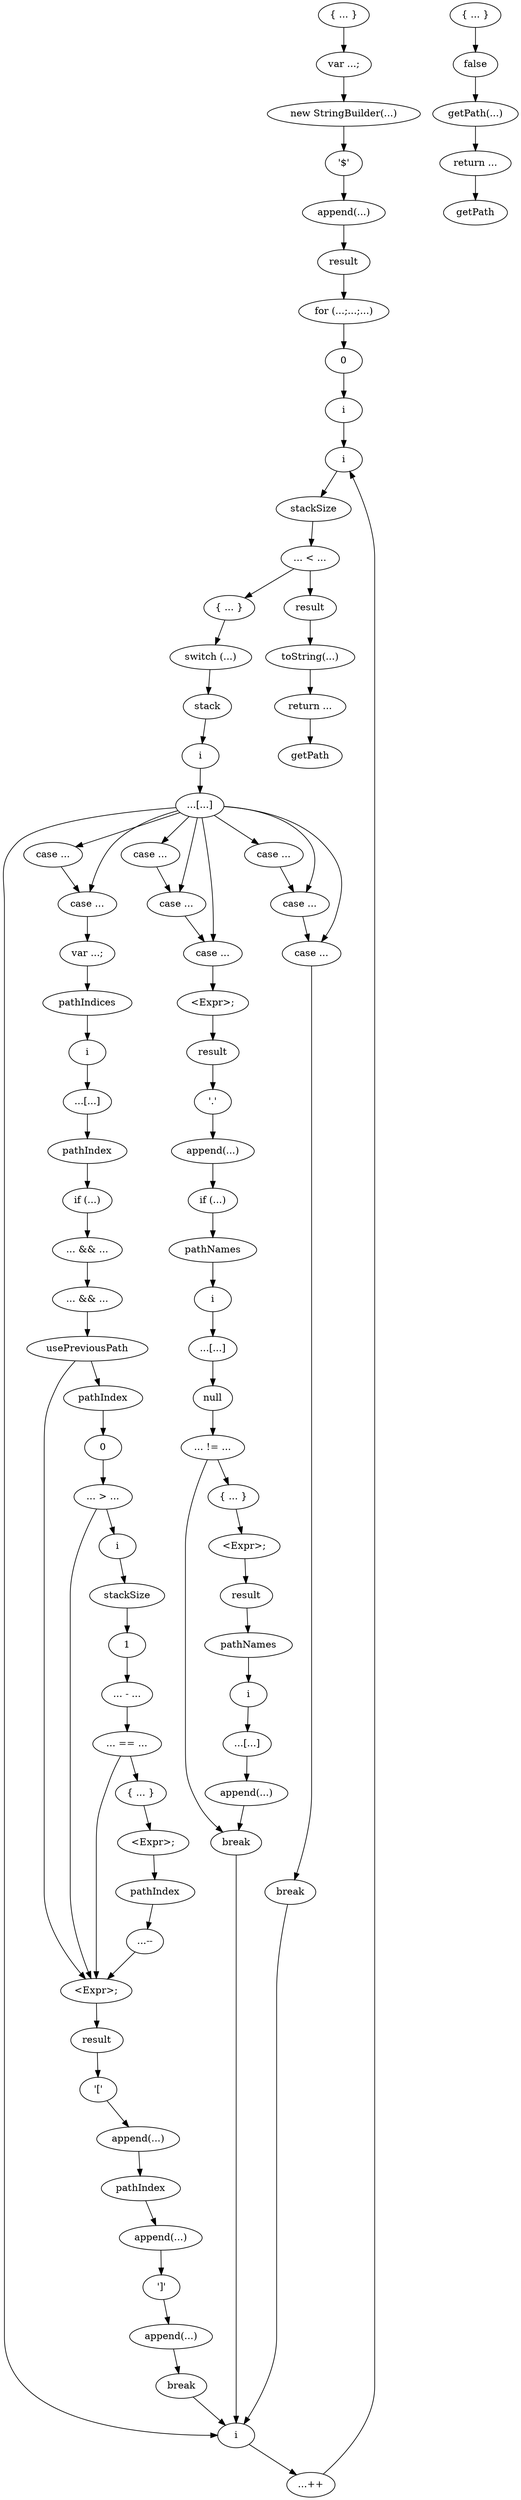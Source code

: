 digraph {
  compound=true;
  0[label="{ ... }"; ];
  1[label="var ...;"; ];
  2[label="new StringBuilder(...)"; ];
  3[label="result"; ];
  4[label="for (...;...;...)"; ];
  5[label="append(...)"; ];
  6[label="'$'"; ];
  7[label="0"; ];
  8[label="return ..."; ];
  9[label="getPath"; ];
  10[label="i"; ];
  11[label="i"; ];
  12[label="... < ..."; ];
  13[label="{ ... }"; ];
  14[label="result"; ];
  15[label="...++"; ];
  16[label="switch (...)"; ];
  17[label="stackSize"; ];
  18[label="i"; ];
  19[label="stack"; ];
  20[label="...[...]"; ];
  21[label="case ..."; ];
  22[label="case ..."; ];
  23[label="case ..."; ];
  24[label="case ..."; ];
  25[label="case ..."; ];
  26[label="case ..."; ];
  27[label="case ..."; ];
  28[label="case ..."; ];
  29[label="var ...;"; ];
  30[label="pathIndices"; ];
  31[label="pathIndex"; ];
  32[label="if (...)"; ];
  33[label="...[...]"; ];
  34[label="i"; ];
  35[label="... && ..."; ];
  36[label="<Expr>;"; ];
  37[label="result"; ];
  38[label="break"; ];
  39[label="<Expr>;"; ];
  40[label="result"; ];
  41[label="if (...)"; ];
  42[label="pathNames"; ];
  43[label="break"; ];
  44[label="break"; ];
  45[label="i"; ];
  46[label="... && ..."; ];
  47[label="{ ... }"; ];
  48[label="<Expr>;"; ];
  49[label="usePreviousPath"; ];
  50[label="... == ..."; ];
  51[label="pathIndex"; ];
  52[label="... > ..."; ];
  53[label="i"; ];
  54[label="0"; ];
  55[label="stackSize"; ];
  56[label="... - ..."; ];
  57[label="1"; ];
  58[label="pathIndex"; ];
  59[label="...--"; ];
  60[label="append(...)"; ];
  61[label="append(...)"; ];
  62[label="']'"; ];
  63[label="append(...)"; ];
  64[label="pathIndex"; ];
  65[label="'['"; ];
  66[label="append(...)"; ];
  67[label="'.'"; ];
  68[label="... != ..."; ];
  69[label="{ ... }"; ];
  70[label="<Expr>;"; ];
  71[label="...[...]"; ];
  72[label="null"; ];
  73[label="i"; ];
  74[label="result"; ];
  75[label="append(...)"; ];
  76[label="pathNames"; ];
  77[label="...[...]"; ];
  78[label="i"; ];
  79[label="toString(...)"; ];
  80[label="{ ... }"; ];
  81[label="false"; ];
  82[label="return ..."; ];
  83[label="getPath"; ];
  84[label="getPath(...)"; ];
  0 -> 1[];
  1 -> 2[];
  2 -> 6[];
  3 -> 4[];
  4 -> 7[];
  5 -> 3[];
  6 -> 5[];
  7 -> 10[];
  8 -> 9[];
  10 -> 11[];
  11 -> 17[];
  12 -> 13[];
  12 -> 14[];
  13 -> 16[];
  14 -> 79[];
  15 -> 11[];
  16 -> 19[];
  17 -> 12[];
  18 -> 15[];
  19 -> 45[];
  20 -> 18[];
  20 -> 21[];
  20 -> 22[];
  20 -> 23[];
  20 -> 24[];
  20 -> 25[];
  20 -> 26[];
  20 -> 27[];
  20 -> 28[];
  21 -> 22[];
  22 -> 29[];
  23 -> 24[];
  24 -> 25[];
  25 -> 39[];
  26 -> 27[];
  27 -> 28[];
  28 -> 44[];
  29 -> 30[];
  30 -> 34[];
  31 -> 32[];
  32 -> 35[];
  33 -> 31[];
  34 -> 33[];
  35 -> 46[];
  36 -> 37[];
  37 -> 65[];
  38 -> 18[];
  39 -> 40[];
  40 -> 67[];
  41 -> 42[];
  42 -> 73[];
  43 -> 18[];
  44 -> 18[];
  45 -> 20[];
  46 -> 49[];
  47 -> 48[];
  48 -> 58[];
  49 -> 36[];
  49 -> 51[];
  50 -> 36[];
  50 -> 47[];
  51 -> 54[];
  52 -> 36[];
  52 -> 53[];
  53 -> 55[];
  54 -> 52[];
  55 -> 57[];
  56 -> 50[];
  57 -> 56[];
  58 -> 59[];
  59 -> 36[];
  60 -> 38[];
  61 -> 62[];
  62 -> 60[];
  63 -> 64[];
  64 -> 61[];
  65 -> 63[];
  66 -> 41[];
  67 -> 66[];
  68 -> 43[];
  68 -> 69[];
  69 -> 70[];
  70 -> 74[];
  71 -> 72[];
  72 -> 68[];
  73 -> 71[];
  74 -> 76[];
  75 -> 43[];
  76 -> 78[];
  77 -> 75[];
  78 -> 77[];
  79 -> 8[];
  80 -> 81[];
  81 -> 84[];
  82 -> 83[];
  84 -> 82[];
}
